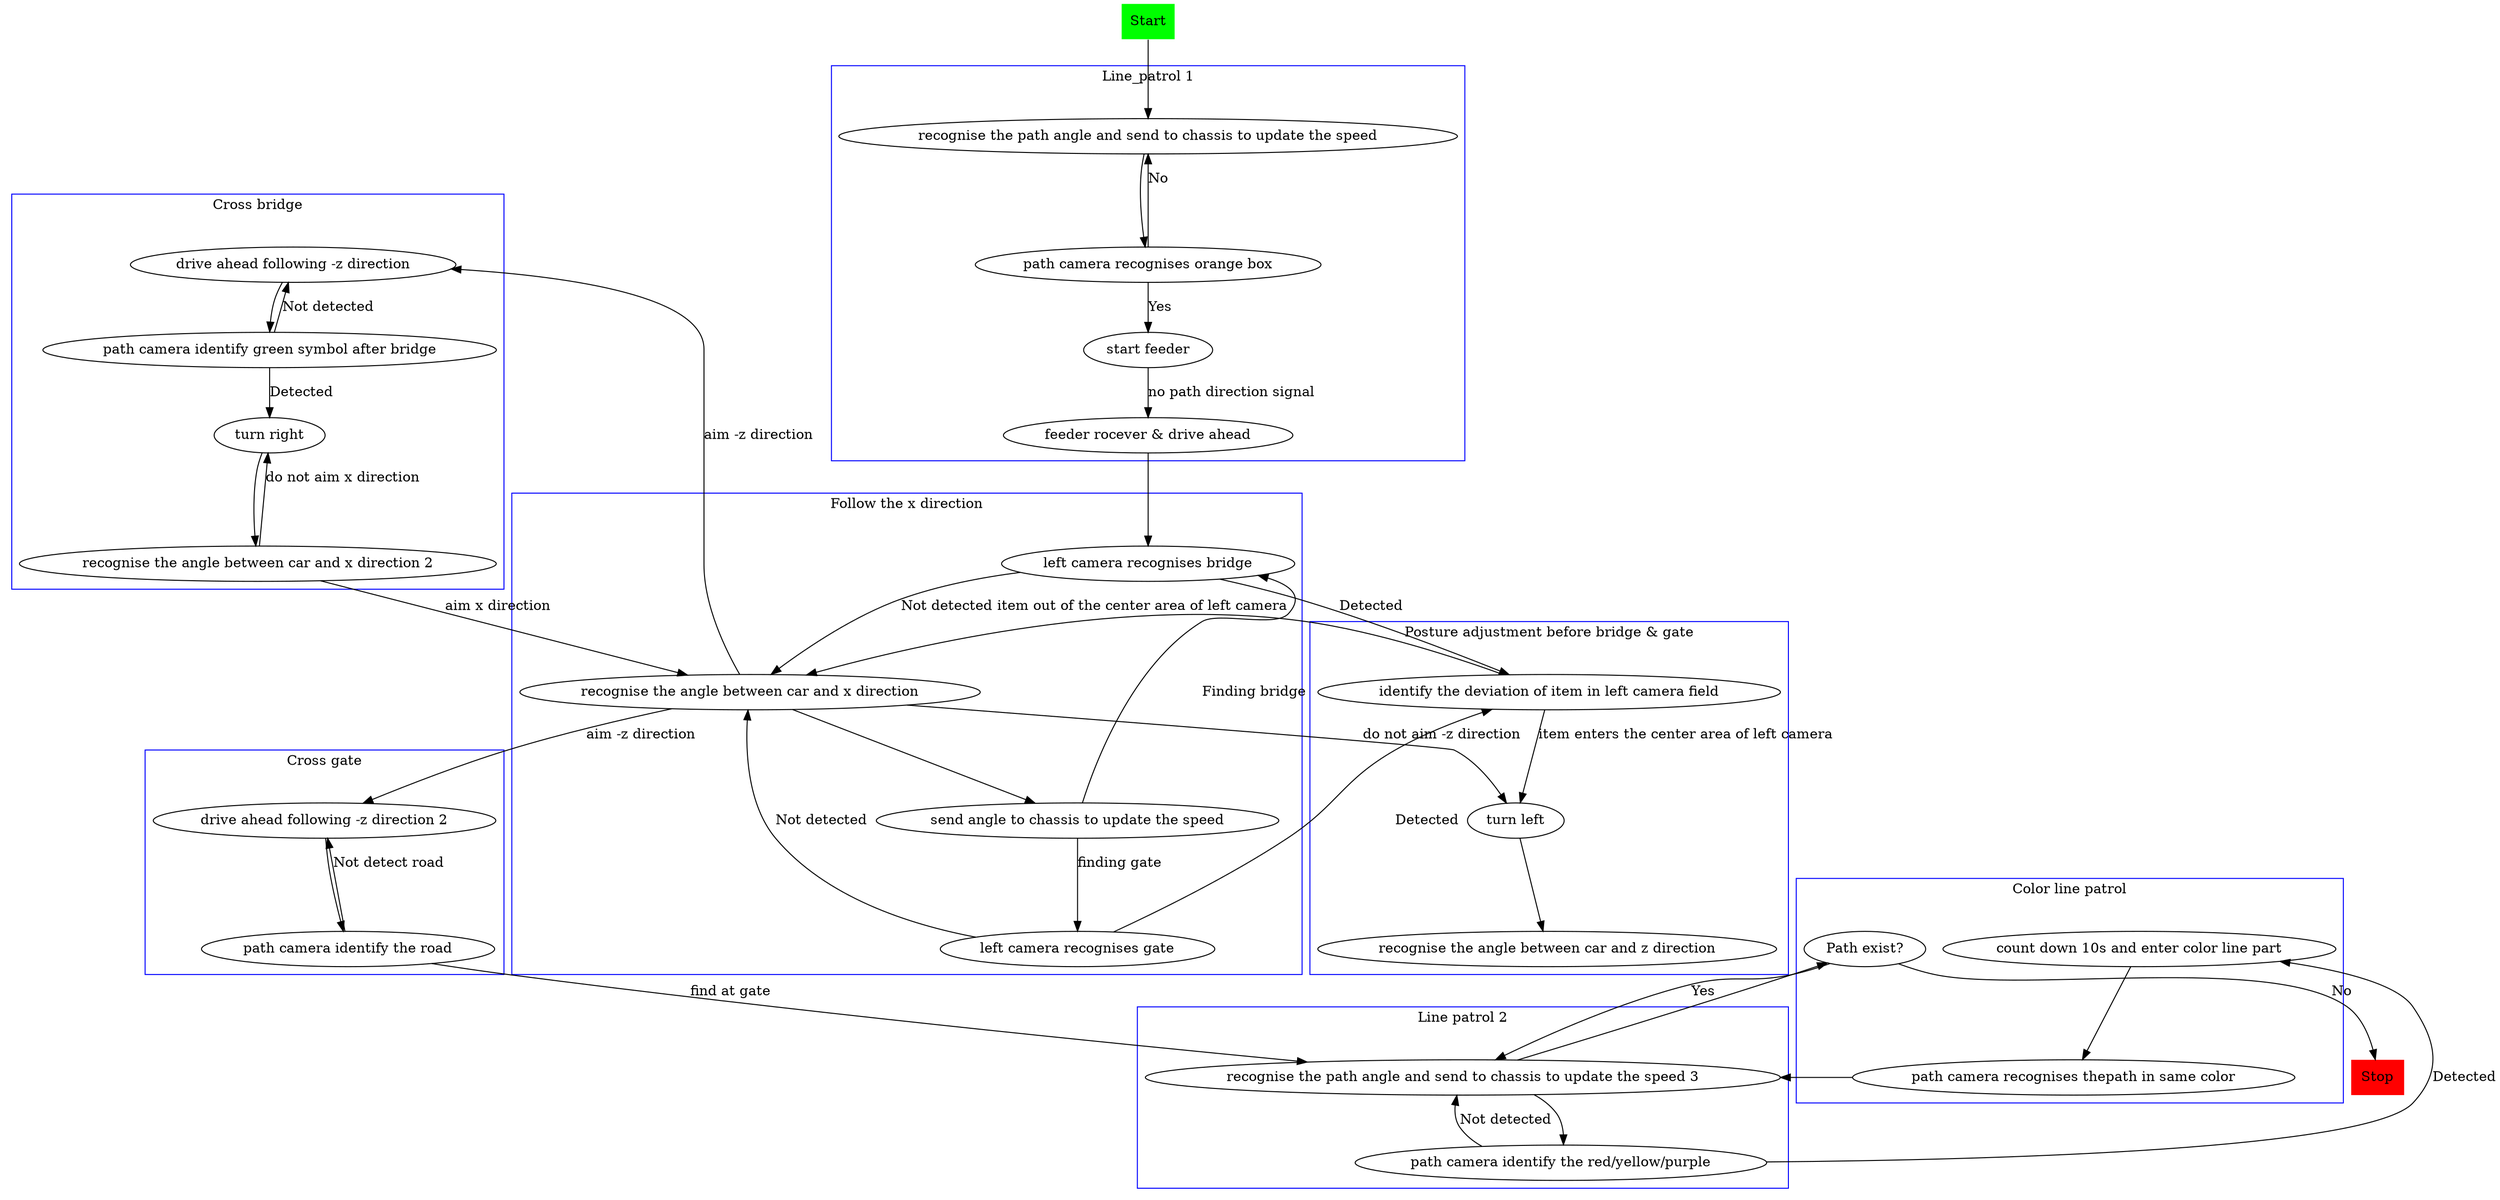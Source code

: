 digraph G {
    compound=true;
    Start [shape=none fillcolor=green style=filled]
    subgraph cluster0 {
        color=blue
        label="Line_patrol 1"
        "recognise the path angle and send to chassis to update the speed"-> "path camera recognises orange box" 
        "path camera recognises orange box" -> "recognise the path angle and send to chassis to update the speed" [label="No"]
        "path camera recognises orange box" -> "start feeder" [label="Yes"]
        "start feeder" -> "feeder rocever & drive ahead" [label="no path direction signal"]
    }
    subgraph cluster2 {
        color=blue
        label="Follow the x direction"
        "feeder rocever & drive ahead" -> "left camera recognises bridge"
        "recognise the angle between car and x direction" -> "send angle to chassis to update the speed"
        "send angle to chassis to update the speed" -> "left camera recognises gate" [label="finding gate"]
    }
    subgraph cluster3 {
        color=blue
        label="Posture adjustment before bridge & gate"
        "identify the deviation of item in left camera field" -> "turn left" [label="item enters the center area of left camera"]
        "turn left" -> "recognise the angle between car and z direction"
        "recognise the angle between car and x direction" -> "turn left" [label="do not aim -z direction"]
    }
    subgraph cluster4 {
        color=blue
        label="Cross bridge"
        "drive ahead following -z direction" -> "path camera identify green symbol after bridge"
        "path camera identify green symbol after bridge" -> "drive ahead following -z direction" [label="Not detected"]
        "path camera identify green symbol after bridge" -> "turn right" [label="Detected"]
        "turn right" -> "recognise the angle between car and x direction 2"
        "recognise the angle between car and x direction 2" -> "turn right" [label="do not aim x direction"]
    }
    subgraph cluster5 {
        color=blue
        label="Cross gate"
        "drive ahead following -z direction 2" -> "path camera identify the road"
        "path camera identify the road" -> "drive ahead following -z direction 2" [label="Not detect road"]
    }
    subgraph cluster6 {
        color=blue
        label="Line patrol 2"
        "recognise the path angle and send to chassis to update the speed 3" -> "path camera identify the red/yellow/purple" 
        "path camera identify the red/yellow/purple" -> "recognise the path angle and send to chassis to update the speed 3" [label="Not detected"]
    }
    subgraph cluster7 {
        color=blue
        label="Color line patrol"
        "count down 10s and enter color line part" -> "path camera recognises thepath in same color"
        "path camera recognises thepath in same color" -> "recognise the path angle and send to chassis to update the speed 3" -> "Path exist?"
        "Path exist?" -> "recognise the path angle and send to chassis to update the speed 3" [label="Yes"]
    }
    Start -> "recognise the path angle and send to chassis to update the speed"
    "identify the deviation of item in left camera field" -> "recognise the angle between car and x direction" [label="item out of the center area of left camera"]
    "left camera recognises bridge" -> "recognise the angle between car and x direction" [label="Not detected"]
    "left camera recognises gate" -> "recognise the angle between car and x direction" [label="Not detected"]
    "send angle to chassis to update the speed" -> "left camera recognises bridge" [label="Finding bridge"]
    "left camera recognises gate" -> "identify the deviation of item in left camera field" [label="Detected"]
    "recognise the angle between car and x direction" -> "drive ahead following -z direction" [label="aim -z direction"]
    "recognise the angle between car and x direction" -> "drive ahead following -z direction 2" [label="aim -z direction"]
    "left camera recognises bridge" -> "identify the deviation of item in left camera field" [label="Detected"]
    "recognise the angle between car and x direction 2" -> "recognise the angle between car and x direction" [label="aim x direction"]
    "path camera identify the road" -> "recognise the path angle and send to chassis to update the speed 3" [label="find at gate"]
    "path camera identify the red/yellow/purple" -> "count down 10s and enter color line part" [label="Detected"]
    Stop [shape=none fillcolor=red style=filled]
    "Path exist?" -> Stop [label="No"]
}